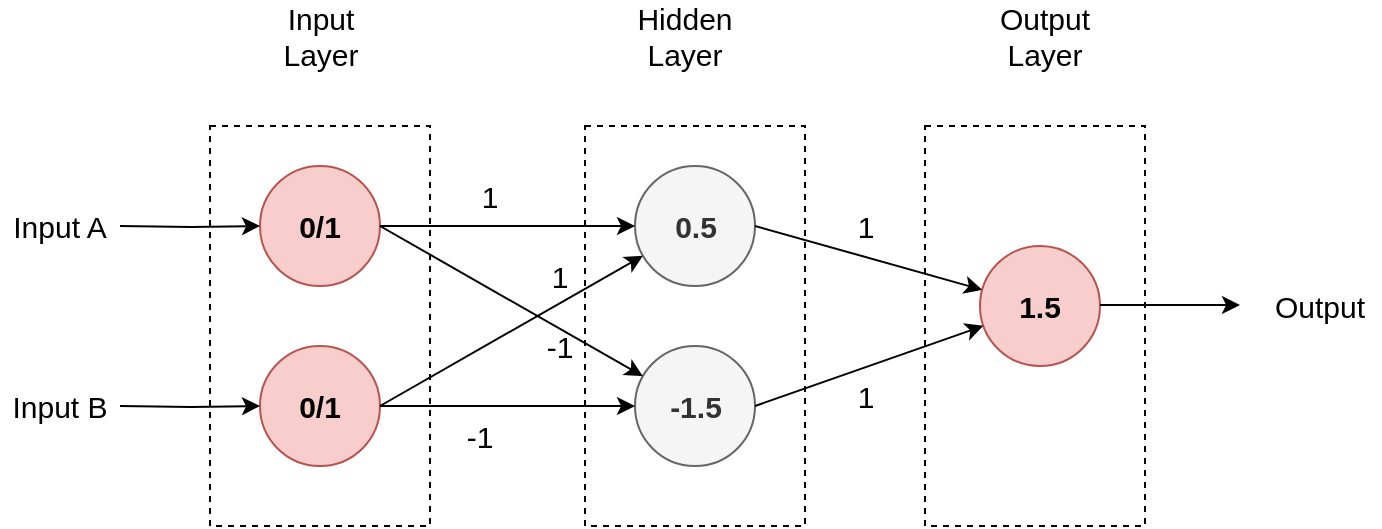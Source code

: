 <mxfile version="27.1.5">
  <diagram name="Page-1" id="4U5YkGCh9nd2_-qvNMEP">
    <mxGraphModel dx="938" dy="548" grid="1" gridSize="10" guides="1" tooltips="1" connect="1" arrows="1" fold="1" page="1" pageScale="1" pageWidth="850" pageHeight="1100" math="0" shadow="0">
      <root>
        <mxCell id="0" />
        <mxCell id="1" parent="0" />
        <mxCell id="Hle4S8Di1_Md17zHJ1X8-78" value="" style="rounded=0;whiteSpace=wrap;html=1;fillColor=none;dashed=1;" parent="1" vertex="1">
          <mxGeometry x="205" y="200" width="110" height="200" as="geometry" />
        </mxCell>
        <mxCell id="Hle4S8Di1_Md17zHJ1X8-68" value="" style="rounded=0;whiteSpace=wrap;html=1;fillColor=none;dashed=1;" parent="1" vertex="1">
          <mxGeometry x="562.5" y="200" width="110" height="200" as="geometry" />
        </mxCell>
        <mxCell id="Hle4S8Di1_Md17zHJ1X8-77" value="" style="rounded=0;whiteSpace=wrap;html=1;fillColor=none;dashed=1;" parent="1" vertex="1">
          <mxGeometry x="392.5" y="200" width="110" height="200" as="geometry" />
        </mxCell>
        <mxCell id="Hle4S8Di1_Md17zHJ1X8-1" value="0/1" style="ellipse;whiteSpace=wrap;html=1;aspect=fixed;fontSize=15;fillColor=#f8cecc;strokeColor=#b85450;fontStyle=1" parent="1" vertex="1">
          <mxGeometry x="230" y="220" width="60" height="60" as="geometry" />
        </mxCell>
        <mxCell id="Hle4S8Di1_Md17zHJ1X8-2" value="0/1" style="ellipse;whiteSpace=wrap;html=1;aspect=fixed;fontSize=15;fillColor=#f8cecc;strokeColor=#b85450;fontStyle=1" parent="1" vertex="1">
          <mxGeometry x="230" y="310" width="60" height="60" as="geometry" />
        </mxCell>
        <mxCell id="Hle4S8Di1_Md17zHJ1X8-15" value="" style="edgeStyle=orthogonalEdgeStyle;rounded=0;orthogonalLoop=1;jettySize=auto;html=1;fontStyle=1" parent="1" target="Hle4S8Di1_Md17zHJ1X8-1" edge="1">
          <mxGeometry relative="1" as="geometry">
            <mxPoint x="160" y="250" as="sourcePoint" />
          </mxGeometry>
        </mxCell>
        <mxCell id="Hle4S8Di1_Md17zHJ1X8-16" value="" style="edgeStyle=orthogonalEdgeStyle;rounded=0;orthogonalLoop=1;jettySize=auto;html=1;fontStyle=1" parent="1" target="Hle4S8Di1_Md17zHJ1X8-2" edge="1">
          <mxGeometry relative="1" as="geometry">
            <mxPoint x="160" y="340" as="sourcePoint" />
          </mxGeometry>
        </mxCell>
        <mxCell id="Hle4S8Di1_Md17zHJ1X8-32" value="0.5" style="ellipse;whiteSpace=wrap;html=1;aspect=fixed;fontSize=15;fillColor=#f5f5f5;strokeColor=#666666;fontStyle=1;fontColor=#333333;" parent="1" vertex="1">
          <mxGeometry x="417.5" y="220" width="60" height="60" as="geometry" />
        </mxCell>
        <mxCell id="Hle4S8Di1_Md17zHJ1X8-33" value="-1.5" style="ellipse;whiteSpace=wrap;html=1;aspect=fixed;fontSize=15;fillColor=#f5f5f5;strokeColor=#666666;fontStyle=1;fontColor=#333333;" parent="1" vertex="1">
          <mxGeometry x="417.5" y="310" width="60" height="60" as="geometry" />
        </mxCell>
        <mxCell id="Hle4S8Di1_Md17zHJ1X8-37" value="1.5" style="ellipse;whiteSpace=wrap;html=1;aspect=fixed;fontSize=15;fillColor=#f8cecc;strokeColor=#b85450;fontStyle=1" parent="1" vertex="1">
          <mxGeometry x="590" y="260" width="60" height="60" as="geometry" />
        </mxCell>
        <mxCell id="Hle4S8Di1_Md17zHJ1X8-38" value="" style="endArrow=classic;html=1;rounded=0;exitX=1;exitY=0.5;exitDx=0;exitDy=0;" parent="1" source="Hle4S8Di1_Md17zHJ1X8-1" target="Hle4S8Di1_Md17zHJ1X8-32" edge="1">
          <mxGeometry width="50" height="50" relative="1" as="geometry">
            <mxPoint x="310" y="260" as="sourcePoint" />
            <mxPoint x="360" y="210" as="targetPoint" />
          </mxGeometry>
        </mxCell>
        <mxCell id="Hle4S8Di1_Md17zHJ1X8-39" value="" style="endArrow=classic;html=1;rounded=0;exitX=1;exitY=0.5;exitDx=0;exitDy=0;" parent="1" source="Hle4S8Di1_Md17zHJ1X8-2" target="Hle4S8Di1_Md17zHJ1X8-32" edge="1">
          <mxGeometry width="50" height="50" relative="1" as="geometry">
            <mxPoint x="360" y="350" as="sourcePoint" />
            <mxPoint x="410" y="300" as="targetPoint" />
          </mxGeometry>
        </mxCell>
        <mxCell id="Hle4S8Di1_Md17zHJ1X8-41" value="" style="endArrow=classic;html=1;rounded=0;exitX=1;exitY=0.5;exitDx=0;exitDy=0;" parent="1" source="Hle4S8Di1_Md17zHJ1X8-1" target="Hle4S8Di1_Md17zHJ1X8-33" edge="1">
          <mxGeometry width="50" height="50" relative="1" as="geometry">
            <mxPoint x="300" y="260" as="sourcePoint" />
            <mxPoint x="431" y="219" as="targetPoint" />
          </mxGeometry>
        </mxCell>
        <mxCell id="Hle4S8Di1_Md17zHJ1X8-42" value="" style="endArrow=classic;html=1;rounded=0;exitX=1;exitY=0.5;exitDx=0;exitDy=0;" parent="1" source="Hle4S8Di1_Md17zHJ1X8-2" target="Hle4S8Di1_Md17zHJ1X8-33" edge="1">
          <mxGeometry width="50" height="50" relative="1" as="geometry">
            <mxPoint x="300" y="350" as="sourcePoint" />
            <mxPoint x="437" y="230" as="targetPoint" />
          </mxGeometry>
        </mxCell>
        <mxCell id="Hle4S8Di1_Md17zHJ1X8-52" value="" style="endArrow=classic;html=1;rounded=0;exitX=1;exitY=0.5;exitDx=0;exitDy=0;" parent="1" source="Hle4S8Di1_Md17zHJ1X8-32" target="Hle4S8Di1_Md17zHJ1X8-37" edge="1">
          <mxGeometry width="50" height="50" relative="1" as="geometry">
            <mxPoint x="490" y="210" as="sourcePoint" />
            <mxPoint x="624" y="285" as="targetPoint" />
          </mxGeometry>
        </mxCell>
        <mxCell id="Hle4S8Di1_Md17zHJ1X8-54" value="" style="endArrow=classic;html=1;rounded=0;exitX=1;exitY=0.5;exitDx=0;exitDy=0;" parent="1" source="Hle4S8Di1_Md17zHJ1X8-33" target="Hle4S8Di1_Md17zHJ1X8-37" edge="1">
          <mxGeometry width="50" height="50" relative="1" as="geometry">
            <mxPoint x="490" y="300" as="sourcePoint" />
            <mxPoint x="620" y="300" as="targetPoint" />
          </mxGeometry>
        </mxCell>
        <mxCell id="Hle4S8Di1_Md17zHJ1X8-59" value="" style="endArrow=classic;html=1;rounded=0;exitX=1;exitY=0.5;exitDx=0;exitDy=0;" parent="1" edge="1">
          <mxGeometry width="50" height="50" relative="1" as="geometry">
            <mxPoint x="650" y="289.5" as="sourcePoint" />
            <mxPoint x="720" y="289.5" as="targetPoint" />
          </mxGeometry>
        </mxCell>
        <mxCell id="Hle4S8Di1_Md17zHJ1X8-69" value="Input Layer" style="text;html=1;align=center;verticalAlign=middle;whiteSpace=wrap;rounded=0;fontSize=15;" parent="1" vertex="1">
          <mxGeometry x="227.5" y="140" width="65" height="30" as="geometry" />
        </mxCell>
        <mxCell id="Hle4S8Di1_Md17zHJ1X8-70" style="edgeStyle=orthogonalEdgeStyle;rounded=0;orthogonalLoop=1;jettySize=auto;html=1;exitX=0.5;exitY=1;exitDx=0;exitDy=0;" parent="1" source="Hle4S8Di1_Md17zHJ1X8-69" target="Hle4S8Di1_Md17zHJ1X8-69" edge="1">
          <mxGeometry relative="1" as="geometry" />
        </mxCell>
        <mxCell id="Hle4S8Di1_Md17zHJ1X8-72" value="Hidden Layer" style="text;html=1;align=center;verticalAlign=middle;whiteSpace=wrap;rounded=0;fontSize=15;" parent="1" vertex="1">
          <mxGeometry x="410" y="140" width="65" height="30" as="geometry" />
        </mxCell>
        <mxCell id="Hle4S8Di1_Md17zHJ1X8-73" value="Output Layer" style="text;html=1;align=center;verticalAlign=middle;whiteSpace=wrap;rounded=0;fontSize=15;" parent="1" vertex="1">
          <mxGeometry x="590" y="140" width="65" height="30" as="geometry" />
        </mxCell>
        <mxCell id="Hle4S8Di1_Md17zHJ1X8-80" value="Input A" style="text;html=1;align=center;verticalAlign=middle;whiteSpace=wrap;rounded=0;fontSize=15;" parent="1" vertex="1">
          <mxGeometry x="100" y="235" width="60" height="30" as="geometry" />
        </mxCell>
        <mxCell id="Hle4S8Di1_Md17zHJ1X8-81" value="Input B" style="text;html=1;align=center;verticalAlign=middle;whiteSpace=wrap;rounded=0;fontSize=15;" parent="1" vertex="1">
          <mxGeometry x="100" y="325" width="60" height="30" as="geometry" />
        </mxCell>
        <mxCell id="Hle4S8Di1_Md17zHJ1X8-83" value="Output" style="text;html=1;align=center;verticalAlign=middle;whiteSpace=wrap;rounded=0;fontSize=15;" parent="1" vertex="1">
          <mxGeometry x="730" y="275" width="60" height="30" as="geometry" />
        </mxCell>
        <mxCell id="Px8Cjcg0aNRF6KFYVi__-1" value="1" style="text;html=1;align=center;verticalAlign=middle;whiteSpace=wrap;rounded=0;fontSize=15;" vertex="1" parent="1">
          <mxGeometry x="315" y="220" width="60" height="30" as="geometry" />
        </mxCell>
        <mxCell id="Px8Cjcg0aNRF6KFYVi__-2" value="-1" style="text;html=1;align=center;verticalAlign=middle;whiteSpace=wrap;rounded=0;fontSize=15;" vertex="1" parent="1">
          <mxGeometry x="310" y="340" width="60" height="30" as="geometry" />
        </mxCell>
        <mxCell id="Px8Cjcg0aNRF6KFYVi__-4" value="1" style="text;html=1;align=center;verticalAlign=middle;whiteSpace=wrap;rounded=0;fontSize=15;" vertex="1" parent="1">
          <mxGeometry x="350" y="260" width="60" height="30" as="geometry" />
        </mxCell>
        <mxCell id="Px8Cjcg0aNRF6KFYVi__-5" value="-1" style="text;html=1;align=center;verticalAlign=middle;whiteSpace=wrap;rounded=0;fontSize=15;" vertex="1" parent="1">
          <mxGeometry x="350" y="295" width="60" height="30" as="geometry" />
        </mxCell>
        <mxCell id="Px8Cjcg0aNRF6KFYVi__-6" value="1" style="text;html=1;align=center;verticalAlign=middle;whiteSpace=wrap;rounded=0;fontSize=15;" vertex="1" parent="1">
          <mxGeometry x="502.5" y="235" width="60" height="30" as="geometry" />
        </mxCell>
        <mxCell id="Px8Cjcg0aNRF6KFYVi__-7" value="1" style="text;html=1;align=center;verticalAlign=middle;whiteSpace=wrap;rounded=0;fontSize=15;" vertex="1" parent="1">
          <mxGeometry x="502.5" y="320" width="60" height="30" as="geometry" />
        </mxCell>
      </root>
    </mxGraphModel>
  </diagram>
</mxfile>
